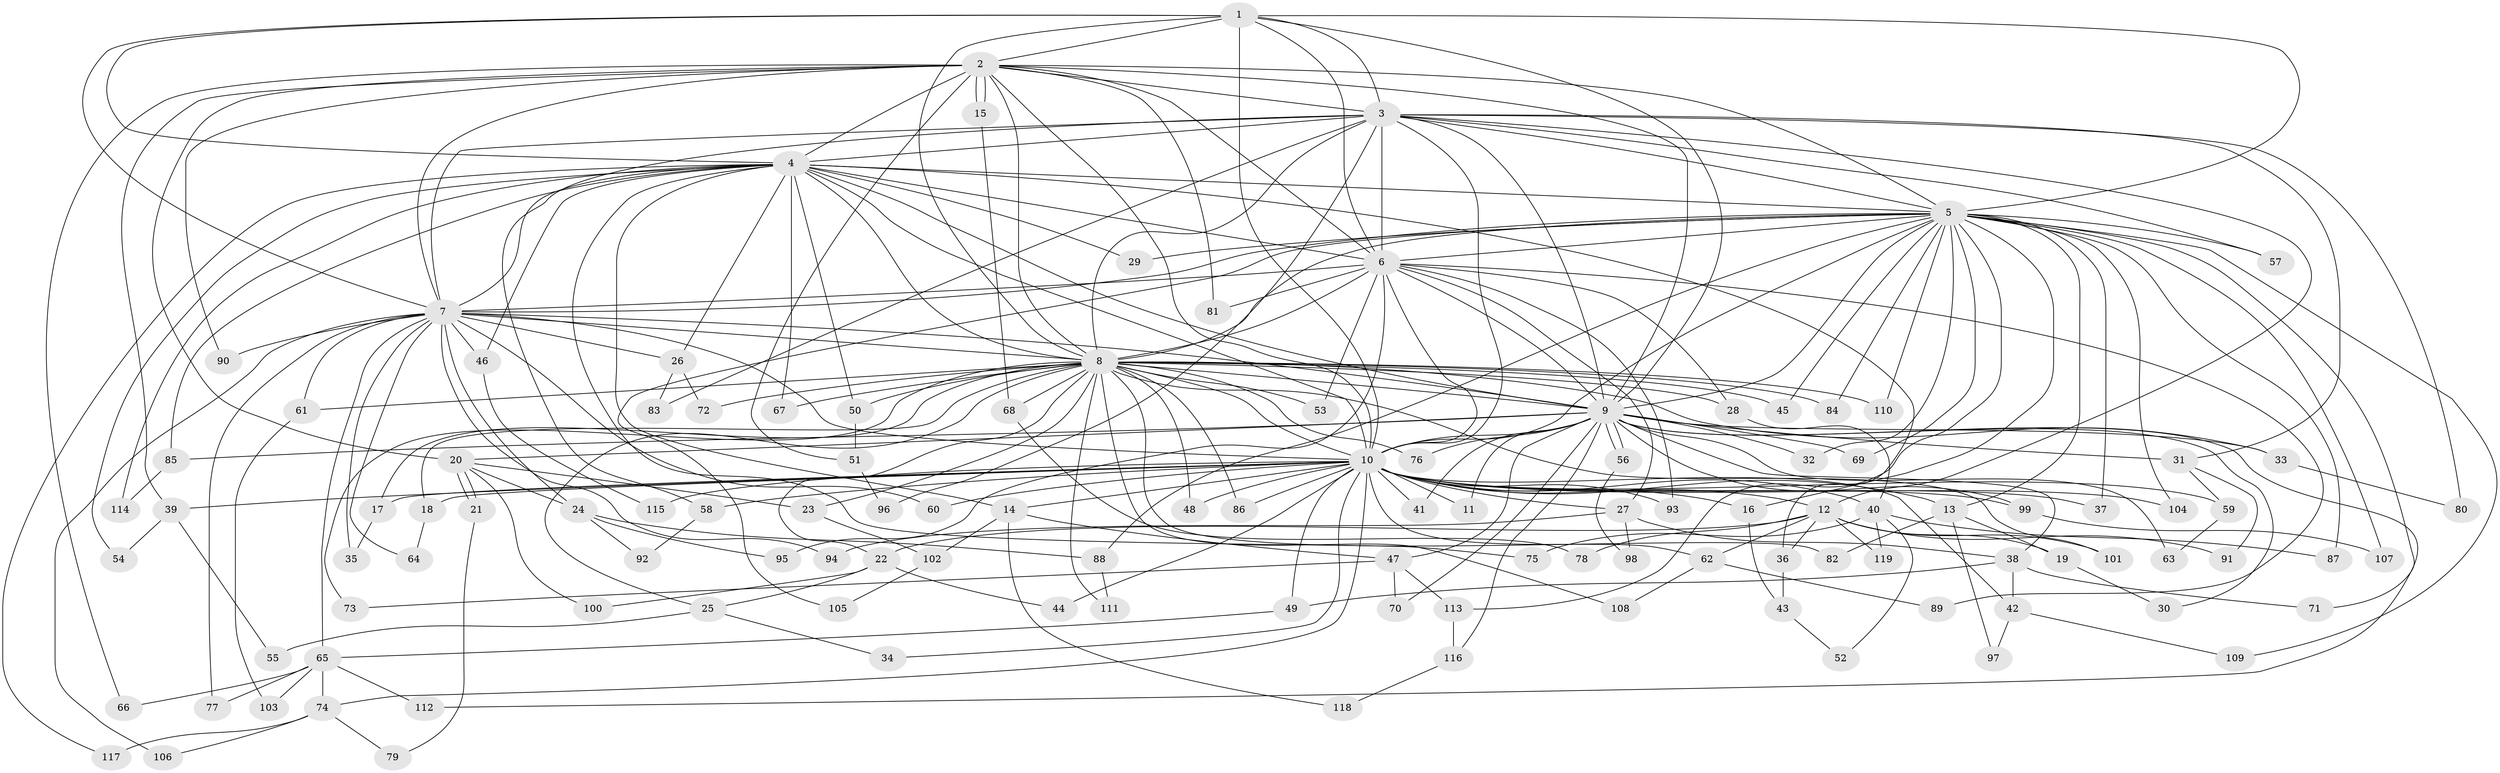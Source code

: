 // coarse degree distribution, {18: 0.011111111111111112, 15: 0.022222222222222223, 16: 0.011111111111111112, 26: 0.022222222222222223, 19: 0.011111111111111112, 30: 0.011111111111111112, 38: 0.011111111111111112, 2: 0.5555555555555556, 9: 0.011111111111111112, 6: 0.044444444444444446, 5: 0.03333333333333333, 3: 0.15555555555555556, 7: 0.011111111111111112, 4: 0.07777777777777778, 8: 0.011111111111111112}
// Generated by graph-tools (version 1.1) at 2025/41/03/06/25 10:41:39]
// undirected, 119 vertices, 263 edges
graph export_dot {
graph [start="1"]
  node [color=gray90,style=filled];
  1;
  2;
  3;
  4;
  5;
  6;
  7;
  8;
  9;
  10;
  11;
  12;
  13;
  14;
  15;
  16;
  17;
  18;
  19;
  20;
  21;
  22;
  23;
  24;
  25;
  26;
  27;
  28;
  29;
  30;
  31;
  32;
  33;
  34;
  35;
  36;
  37;
  38;
  39;
  40;
  41;
  42;
  43;
  44;
  45;
  46;
  47;
  48;
  49;
  50;
  51;
  52;
  53;
  54;
  55;
  56;
  57;
  58;
  59;
  60;
  61;
  62;
  63;
  64;
  65;
  66;
  67;
  68;
  69;
  70;
  71;
  72;
  73;
  74;
  75;
  76;
  77;
  78;
  79;
  80;
  81;
  82;
  83;
  84;
  85;
  86;
  87;
  88;
  89;
  90;
  91;
  92;
  93;
  94;
  95;
  96;
  97;
  98;
  99;
  100;
  101;
  102;
  103;
  104;
  105;
  106;
  107;
  108;
  109;
  110;
  111;
  112;
  113;
  114;
  115;
  116;
  117;
  118;
  119;
  1 -- 2;
  1 -- 3;
  1 -- 4;
  1 -- 5;
  1 -- 6;
  1 -- 7;
  1 -- 8;
  1 -- 9;
  1 -- 10;
  2 -- 3;
  2 -- 4;
  2 -- 5;
  2 -- 6;
  2 -- 7;
  2 -- 8;
  2 -- 9;
  2 -- 10;
  2 -- 15;
  2 -- 15;
  2 -- 20;
  2 -- 39;
  2 -- 51;
  2 -- 66;
  2 -- 81;
  2 -- 90;
  3 -- 4;
  3 -- 5;
  3 -- 6;
  3 -- 7;
  3 -- 8;
  3 -- 9;
  3 -- 10;
  3 -- 12;
  3 -- 31;
  3 -- 57;
  3 -- 58;
  3 -- 80;
  3 -- 83;
  3 -- 96;
  4 -- 5;
  4 -- 6;
  4 -- 7;
  4 -- 8;
  4 -- 9;
  4 -- 10;
  4 -- 14;
  4 -- 26;
  4 -- 29;
  4 -- 36;
  4 -- 46;
  4 -- 50;
  4 -- 54;
  4 -- 67;
  4 -- 75;
  4 -- 85;
  4 -- 114;
  4 -- 117;
  5 -- 6;
  5 -- 7;
  5 -- 8;
  5 -- 9;
  5 -- 10;
  5 -- 13;
  5 -- 16;
  5 -- 29;
  5 -- 32;
  5 -- 37;
  5 -- 45;
  5 -- 57;
  5 -- 69;
  5 -- 71;
  5 -- 84;
  5 -- 87;
  5 -- 88;
  5 -- 104;
  5 -- 105;
  5 -- 107;
  5 -- 109;
  5 -- 110;
  5 -- 113;
  6 -- 7;
  6 -- 8;
  6 -- 9;
  6 -- 10;
  6 -- 27;
  6 -- 28;
  6 -- 53;
  6 -- 81;
  6 -- 89;
  6 -- 93;
  6 -- 95;
  7 -- 8;
  7 -- 9;
  7 -- 10;
  7 -- 24;
  7 -- 26;
  7 -- 35;
  7 -- 46;
  7 -- 60;
  7 -- 61;
  7 -- 64;
  7 -- 65;
  7 -- 77;
  7 -- 90;
  7 -- 94;
  7 -- 106;
  8 -- 9;
  8 -- 10;
  8 -- 17;
  8 -- 18;
  8 -- 22;
  8 -- 23;
  8 -- 25;
  8 -- 28;
  8 -- 33;
  8 -- 45;
  8 -- 48;
  8 -- 50;
  8 -- 53;
  8 -- 61;
  8 -- 67;
  8 -- 68;
  8 -- 72;
  8 -- 73;
  8 -- 76;
  8 -- 82;
  8 -- 84;
  8 -- 86;
  8 -- 101;
  8 -- 108;
  8 -- 110;
  8 -- 111;
  9 -- 10;
  9 -- 11;
  9 -- 20;
  9 -- 30;
  9 -- 31;
  9 -- 32;
  9 -- 33;
  9 -- 38;
  9 -- 41;
  9 -- 47;
  9 -- 56;
  9 -- 56;
  9 -- 63;
  9 -- 69;
  9 -- 70;
  9 -- 76;
  9 -- 85;
  9 -- 99;
  9 -- 112;
  9 -- 116;
  10 -- 11;
  10 -- 12;
  10 -- 13;
  10 -- 14;
  10 -- 16;
  10 -- 17;
  10 -- 18;
  10 -- 27;
  10 -- 34;
  10 -- 37;
  10 -- 39;
  10 -- 40;
  10 -- 41;
  10 -- 42;
  10 -- 44;
  10 -- 48;
  10 -- 49;
  10 -- 58;
  10 -- 59;
  10 -- 60;
  10 -- 62;
  10 -- 74;
  10 -- 86;
  10 -- 93;
  10 -- 99;
  10 -- 104;
  10 -- 115;
  12 -- 19;
  12 -- 22;
  12 -- 36;
  12 -- 62;
  12 -- 78;
  12 -- 91;
  12 -- 101;
  12 -- 119;
  13 -- 19;
  13 -- 82;
  13 -- 97;
  14 -- 47;
  14 -- 102;
  14 -- 118;
  15 -- 68;
  16 -- 43;
  17 -- 35;
  18 -- 64;
  19 -- 30;
  20 -- 21;
  20 -- 21;
  20 -- 23;
  20 -- 24;
  20 -- 100;
  21 -- 79;
  22 -- 25;
  22 -- 44;
  22 -- 100;
  23 -- 102;
  24 -- 88;
  24 -- 92;
  24 -- 95;
  25 -- 34;
  25 -- 55;
  26 -- 72;
  26 -- 83;
  27 -- 38;
  27 -- 94;
  27 -- 98;
  28 -- 40;
  31 -- 59;
  31 -- 91;
  33 -- 80;
  36 -- 43;
  38 -- 42;
  38 -- 49;
  38 -- 71;
  39 -- 54;
  39 -- 55;
  40 -- 52;
  40 -- 75;
  40 -- 87;
  40 -- 119;
  42 -- 97;
  42 -- 109;
  43 -- 52;
  46 -- 115;
  47 -- 70;
  47 -- 73;
  47 -- 113;
  49 -- 65;
  50 -- 51;
  51 -- 96;
  56 -- 98;
  58 -- 92;
  59 -- 63;
  61 -- 103;
  62 -- 89;
  62 -- 108;
  65 -- 66;
  65 -- 74;
  65 -- 77;
  65 -- 103;
  65 -- 112;
  68 -- 78;
  74 -- 79;
  74 -- 106;
  74 -- 117;
  85 -- 114;
  88 -- 111;
  99 -- 107;
  102 -- 105;
  113 -- 116;
  116 -- 118;
}
